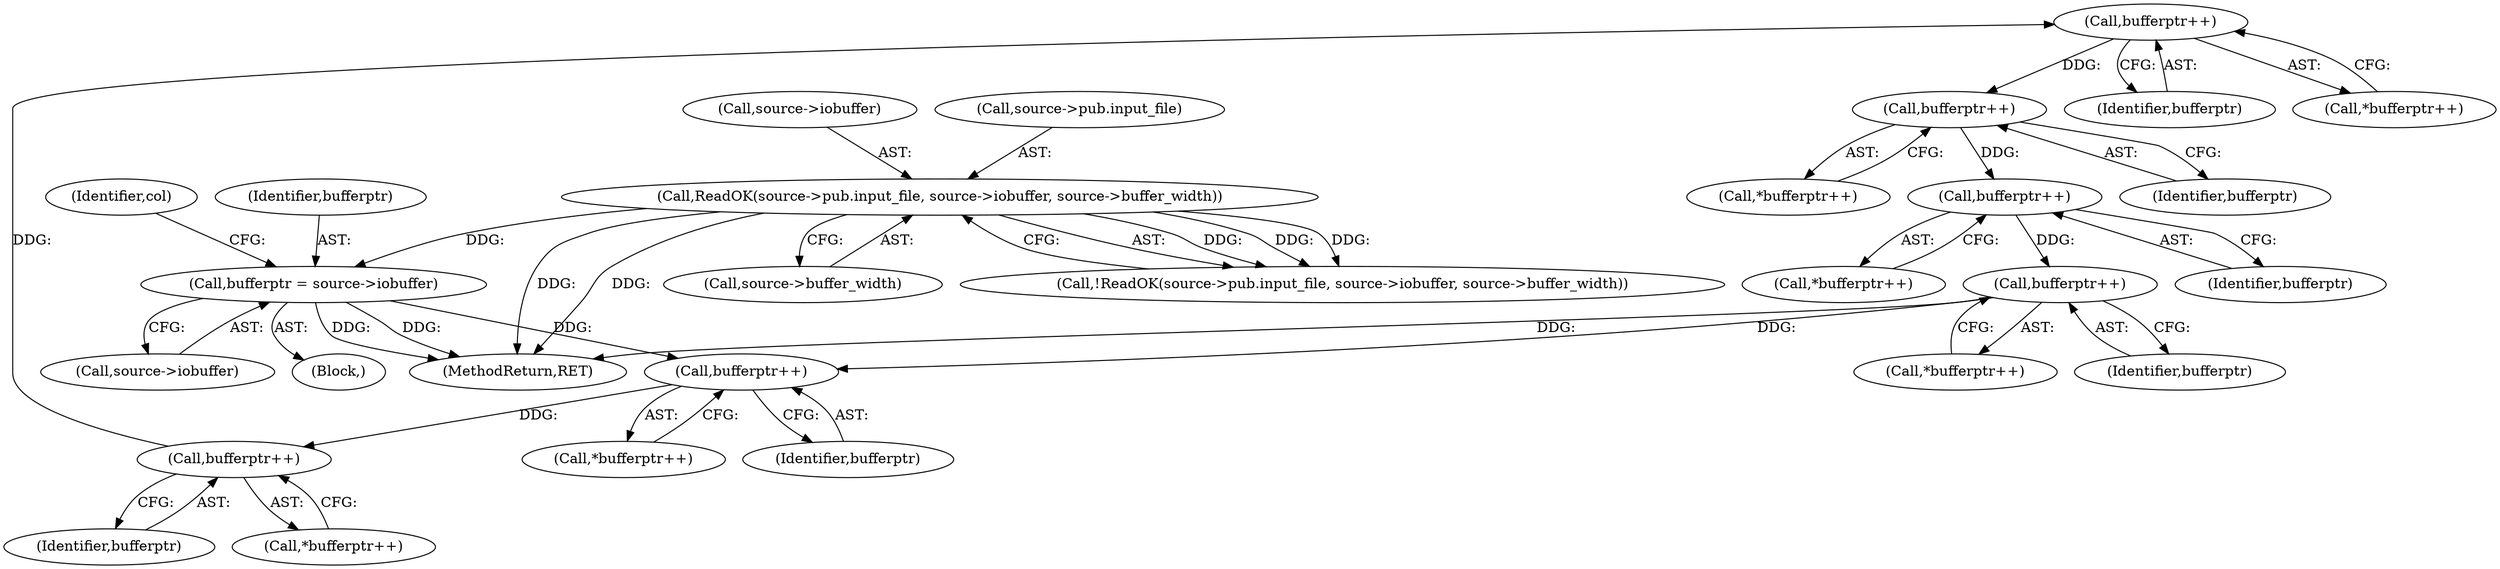 digraph "0_libjpeg-turbo_9c78a04df4e44ef6487eee99c4258397f4fdca55_2@pointer" {
"1000203" [label="(Call,bufferptr++)"];
"1000182" [label="(Call,bufferptr++)"];
"1000175" [label="(Call,bufferptr++)"];
"1000238" [label="(Call,bufferptr++)"];
"1000231" [label="(Call,bufferptr++)"];
"1000210" [label="(Call,bufferptr++)"];
"1000203" [label="(Call,bufferptr++)"];
"1000152" [label="(Call,bufferptr = source->iobuffer)"];
"1000128" [label="(Call,ReadOK(source->pub.input_file, source->iobuffer, source->buffer_width))"];
"1000183" [label="(Identifier,bufferptr)"];
"1000256" [label="(MethodReturn,RET)"];
"1000159" [label="(Identifier,col)"];
"1000104" [label="(Block,)"];
"1000237" [label="(Call,*bufferptr++)"];
"1000137" [label="(Call,source->buffer_width)"];
"1000203" [label="(Call,bufferptr++)"];
"1000204" [label="(Identifier,bufferptr)"];
"1000175" [label="(Call,bufferptr++)"];
"1000153" [label="(Identifier,bufferptr)"];
"1000210" [label="(Call,bufferptr++)"];
"1000152" [label="(Call,bufferptr = source->iobuffer)"];
"1000174" [label="(Call,*bufferptr++)"];
"1000231" [label="(Call,bufferptr++)"];
"1000239" [label="(Identifier,bufferptr)"];
"1000181" [label="(Call,*bufferptr++)"];
"1000176" [label="(Identifier,bufferptr)"];
"1000127" [label="(Call,!ReadOK(source->pub.input_file, source->iobuffer, source->buffer_width))"];
"1000134" [label="(Call,source->iobuffer)"];
"1000128" [label="(Call,ReadOK(source->pub.input_file, source->iobuffer, source->buffer_width))"];
"1000209" [label="(Call,*bufferptr++)"];
"1000230" [label="(Call,*bufferptr++)"];
"1000154" [label="(Call,source->iobuffer)"];
"1000202" [label="(Call,*bufferptr++)"];
"1000238" [label="(Call,bufferptr++)"];
"1000211" [label="(Identifier,bufferptr)"];
"1000129" [label="(Call,source->pub.input_file)"];
"1000232" [label="(Identifier,bufferptr)"];
"1000182" [label="(Call,bufferptr++)"];
"1000203" -> "1000202"  [label="AST: "];
"1000203" -> "1000204"  [label="CFG: "];
"1000204" -> "1000203"  [label="AST: "];
"1000202" -> "1000203"  [label="CFG: "];
"1000182" -> "1000203"  [label="DDG: "];
"1000203" -> "1000210"  [label="DDG: "];
"1000182" -> "1000181"  [label="AST: "];
"1000182" -> "1000183"  [label="CFG: "];
"1000183" -> "1000182"  [label="AST: "];
"1000181" -> "1000182"  [label="CFG: "];
"1000175" -> "1000182"  [label="DDG: "];
"1000175" -> "1000174"  [label="AST: "];
"1000175" -> "1000176"  [label="CFG: "];
"1000176" -> "1000175"  [label="AST: "];
"1000174" -> "1000175"  [label="CFG: "];
"1000238" -> "1000175"  [label="DDG: "];
"1000152" -> "1000175"  [label="DDG: "];
"1000238" -> "1000237"  [label="AST: "];
"1000238" -> "1000239"  [label="CFG: "];
"1000239" -> "1000238"  [label="AST: "];
"1000237" -> "1000238"  [label="CFG: "];
"1000238" -> "1000256"  [label="DDG: "];
"1000231" -> "1000238"  [label="DDG: "];
"1000231" -> "1000230"  [label="AST: "];
"1000231" -> "1000232"  [label="CFG: "];
"1000232" -> "1000231"  [label="AST: "];
"1000230" -> "1000231"  [label="CFG: "];
"1000210" -> "1000231"  [label="DDG: "];
"1000210" -> "1000209"  [label="AST: "];
"1000210" -> "1000211"  [label="CFG: "];
"1000211" -> "1000210"  [label="AST: "];
"1000209" -> "1000210"  [label="CFG: "];
"1000152" -> "1000104"  [label="AST: "];
"1000152" -> "1000154"  [label="CFG: "];
"1000153" -> "1000152"  [label="AST: "];
"1000154" -> "1000152"  [label="AST: "];
"1000159" -> "1000152"  [label="CFG: "];
"1000152" -> "1000256"  [label="DDG: "];
"1000152" -> "1000256"  [label="DDG: "];
"1000128" -> "1000152"  [label="DDG: "];
"1000128" -> "1000127"  [label="AST: "];
"1000128" -> "1000137"  [label="CFG: "];
"1000129" -> "1000128"  [label="AST: "];
"1000134" -> "1000128"  [label="AST: "];
"1000137" -> "1000128"  [label="AST: "];
"1000127" -> "1000128"  [label="CFG: "];
"1000128" -> "1000256"  [label="DDG: "];
"1000128" -> "1000256"  [label="DDG: "];
"1000128" -> "1000127"  [label="DDG: "];
"1000128" -> "1000127"  [label="DDG: "];
"1000128" -> "1000127"  [label="DDG: "];
}
